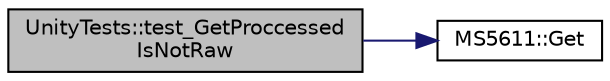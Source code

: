 digraph "UnityTests::test_GetProccessedIsNotRaw"
{
  edge [fontname="Helvetica",fontsize="10",labelfontname="Helvetica",labelfontsize="10"];
  node [fontname="Helvetica",fontsize="10",shape=record];
  rankdir="LR";
  Node1 [label="UnityTests::test_GetProccessed\lIsNotRaw",height=0.2,width=0.4,color="black", fillcolor="grey75", style="filled" fontcolor="black"];
  Node1 -> Node2 [color="midnightblue",fontsize="10",style="solid",fontname="Helvetica"];
  Node2 [label="MS5611::Get",height=0.2,width=0.4,color="black", fillcolor="white", style="filled",URL="$classMS5611.html#aa4939fae65e54471887e2c8668bd52f3",tooltip="Get the most current readings from the MS5611 sensor."];
}
